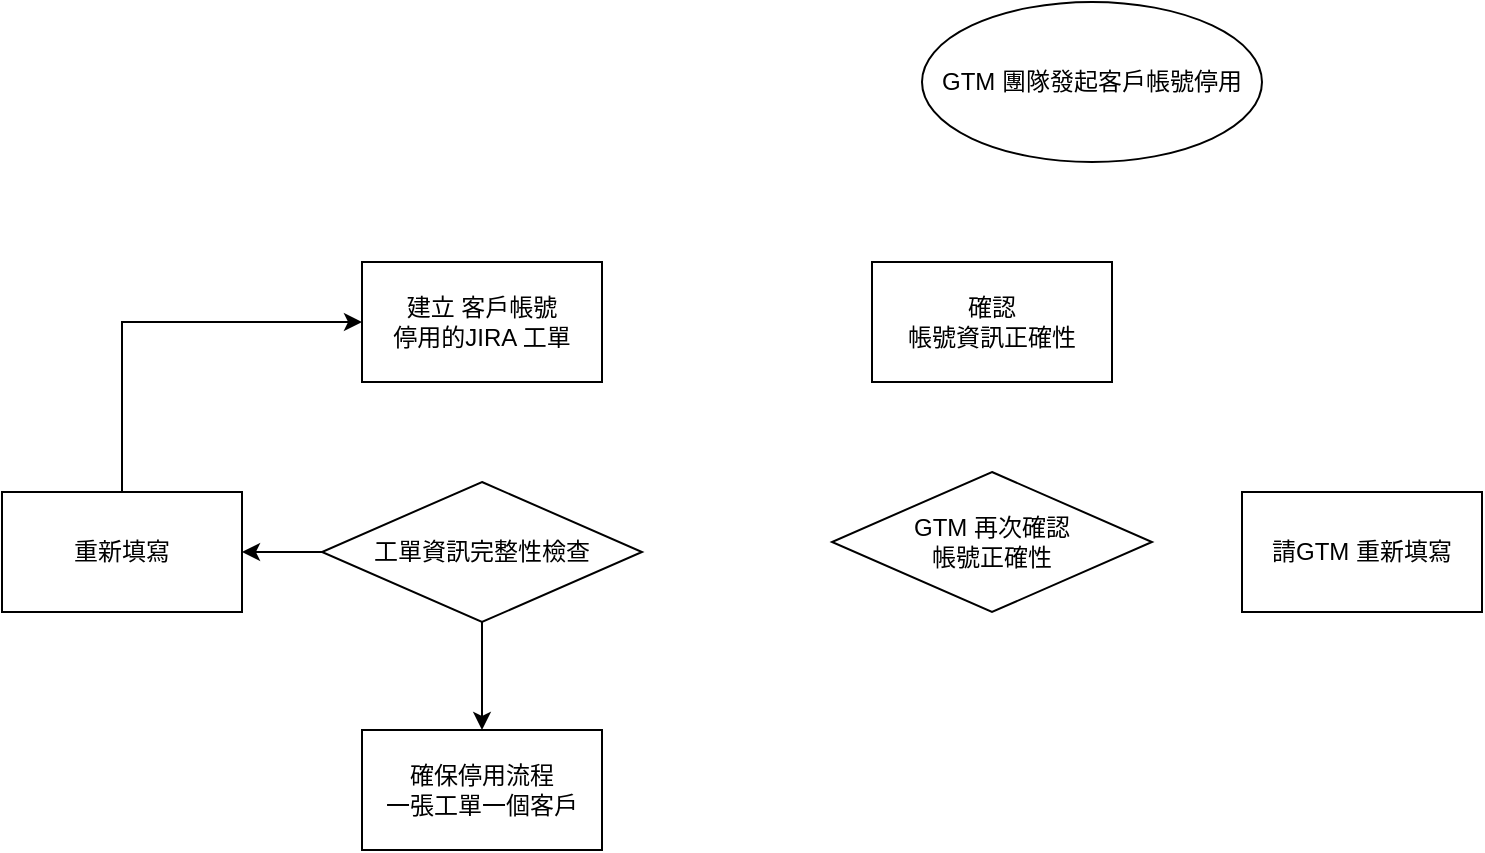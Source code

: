 <mxfile version="28.2.5">
  <diagram name="第 1 页" id="7KOVuoNR6yLcS_YiWcBr">
    <mxGraphModel dx="1426" dy="802" grid="1" gridSize="10" guides="1" tooltips="1" connect="1" arrows="1" fold="1" page="1" pageScale="1" pageWidth="1169" pageHeight="827" math="0" shadow="0">
      <root>
        <mxCell id="0" />
        <mxCell id="1" parent="0" />
        <mxCell id="sAVfpXOolL90ge-oOt5B-1" value="GTM 團隊發起客戶帳號停用" style="ellipse;whiteSpace=wrap;html=1;" vertex="1" parent="1">
          <mxGeometry x="550" y="50" width="170" height="80" as="geometry" />
        </mxCell>
        <mxCell id="sAVfpXOolL90ge-oOt5B-2" value="&lt;div&gt;建立 客戶帳號&lt;/div&gt;&lt;div&gt;停用的JIRA 工單&lt;/div&gt;" style="rounded=0;whiteSpace=wrap;html=1;" vertex="1" parent="1">
          <mxGeometry x="270" y="180" width="120" height="60" as="geometry" />
        </mxCell>
        <mxCell id="sAVfpXOolL90ge-oOt5B-6" value="" style="edgeStyle=orthogonalEdgeStyle;rounded=0;orthogonalLoop=1;jettySize=auto;html=1;" edge="1" parent="1" source="sAVfpXOolL90ge-oOt5B-3" target="sAVfpXOolL90ge-oOt5B-4">
          <mxGeometry relative="1" as="geometry" />
        </mxCell>
        <mxCell id="sAVfpXOolL90ge-oOt5B-8" value="" style="edgeStyle=orthogonalEdgeStyle;rounded=0;orthogonalLoop=1;jettySize=auto;html=1;" edge="1" parent="1" source="sAVfpXOolL90ge-oOt5B-3" target="sAVfpXOolL90ge-oOt5B-5">
          <mxGeometry relative="1" as="geometry" />
        </mxCell>
        <mxCell id="sAVfpXOolL90ge-oOt5B-3" value="工單資訊完整性檢查" style="rhombus;whiteSpace=wrap;html=1;" vertex="1" parent="1">
          <mxGeometry x="250" y="290" width="160" height="70" as="geometry" />
        </mxCell>
        <mxCell id="sAVfpXOolL90ge-oOt5B-7" style="edgeStyle=orthogonalEdgeStyle;rounded=0;orthogonalLoop=1;jettySize=auto;html=1;entryX=0;entryY=0.5;entryDx=0;entryDy=0;" edge="1" parent="1" source="sAVfpXOolL90ge-oOt5B-4" target="sAVfpXOolL90ge-oOt5B-2">
          <mxGeometry relative="1" as="geometry">
            <Array as="points">
              <mxPoint x="150" y="210" />
            </Array>
          </mxGeometry>
        </mxCell>
        <mxCell id="sAVfpXOolL90ge-oOt5B-4" value="重新填寫" style="rounded=0;whiteSpace=wrap;html=1;" vertex="1" parent="1">
          <mxGeometry x="90" y="295" width="120" height="60" as="geometry" />
        </mxCell>
        <mxCell id="sAVfpXOolL90ge-oOt5B-5" value="&lt;div&gt;確保停用流程&lt;/div&gt;&lt;div&gt;一張工單一個客戶&lt;/div&gt;" style="rounded=0;whiteSpace=wrap;html=1;" vertex="1" parent="1">
          <mxGeometry x="270" y="414" width="120" height="60" as="geometry" />
        </mxCell>
        <mxCell id="sAVfpXOolL90ge-oOt5B-9" value="&lt;div&gt;確認&lt;/div&gt;&lt;div&gt;帳號資訊正確性&lt;/div&gt;" style="rounded=0;whiteSpace=wrap;html=1;" vertex="1" parent="1">
          <mxGeometry x="525" y="180" width="120" height="60" as="geometry" />
        </mxCell>
        <mxCell id="sAVfpXOolL90ge-oOt5B-10" value="&lt;div&gt;GTM 再次確認&lt;/div&gt;&lt;div&gt;帳號正確性&lt;/div&gt;" style="rhombus;whiteSpace=wrap;html=1;" vertex="1" parent="1">
          <mxGeometry x="505" y="285" width="160" height="70" as="geometry" />
        </mxCell>
        <mxCell id="sAVfpXOolL90ge-oOt5B-11" value="請GTM 重新填寫" style="rounded=0;whiteSpace=wrap;html=1;" vertex="1" parent="1">
          <mxGeometry x="710" y="295" width="120" height="60" as="geometry" />
        </mxCell>
      </root>
    </mxGraphModel>
  </diagram>
</mxfile>
